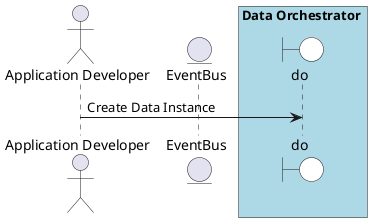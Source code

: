 @startuml

actor "Application Developer"


entity EventBus

box Data Orchestrator #lightblue
    boundary do #white
end box



"Application Developer" -> do: Create Data Instance



@enduml
